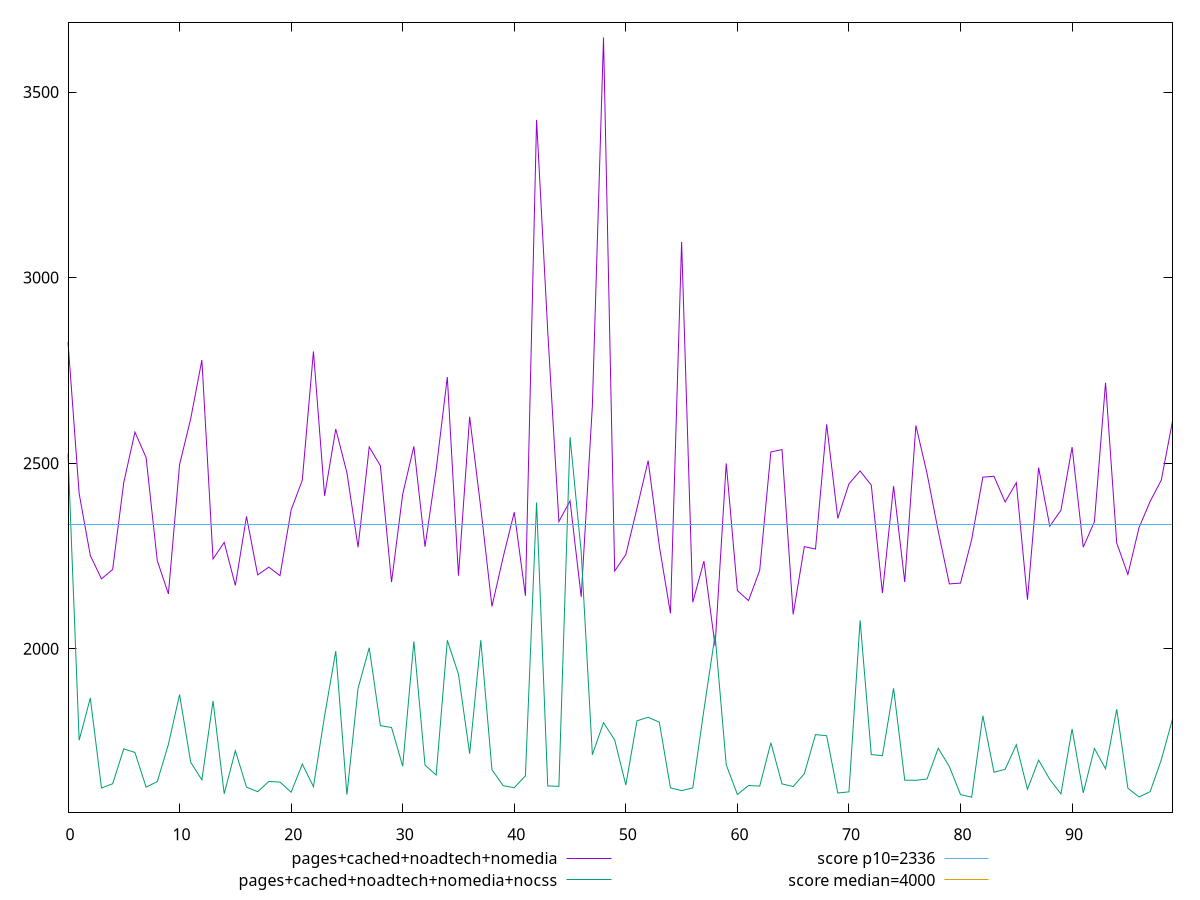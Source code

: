reset

$pagesCachedNoadtechNomedia <<EOF
0 2826.6150000000002
1 2418.1195000000007
2 2251.2920000000004
3 2188.438
4 2213.65
5 2448.2635
6 2583.8464999999997
7 2515.2825000000003
8 2237.7075000000004
9 2148.0405
10 2496.093
11 2620.0739999999996
12 2777.8610000000003
13 2241.975
14 2286.7380000000003
15 2170.69
16 2356.426
17 2199.0969999999998
18 2220.151
19 2196.9786999999997
20 2374.0025
21 2454.1169999999993
22 2801.091
23 2412.0109999999995
24 2592.2054999999996
25 2474.4505
26 2273.8475000000003
27 2543.7560000000003
28 2493.174
29 2179.7430000000004
30 2416.732
31 2545.4015
32 2274.973
33 2482.8214999999996
34 2732.126
35 2197.216
36 2625.2865
37 2379.5685000000003
38 2114.2505
39 2246.2540000000004
40 2367.9964999999993
41 2142.7439999999997
42 3424.874999999999
43 2856.1765000000005
44 2342.7805
45 2398.4775
46 2139.9115
47 2654.619499999999
48 3646.87
49 2209.3945
50 2254.0380000000005
51 2378.6855000000005
52 2506.98
53 2277.3014999999996
54 2095.5429999999997
55 3096.3
56 2125.32
57 2236.2691
58 2008.3200000000002
59 2499.4584999999997
60 2156.703
61 2129.962
62 2211.5160000000005
63 2530.402000000001
64 2536.7035000000005
65 2092.7214999999997
66 2275.294
67 2268.7709999999997
68 2604.7525000000005
69 2351.4359999999997
70 2444.5305
71 2479.2394999999997
72 2440.9815
73 2150.1965
74 2438.3705
75 2179.913
76 2601.5649999999996
77 2472.157
78 2317.0995000000003
79 2174.8695000000002
80 2177.0584999999996
81 2294.797
82 2462.445
83 2464.7025000000003
84 2395.4605
85 2447.6255
86 2132.3765
87 2488.1400000000003
88 2330.3485
89 2373.3325
90 2543.375
91 2273.875
92 2342.2125
93 2716.8945
94 2285.1389999999997
95 2200.2605000000003
96 2326.551
97 2397.2345
98 2454.8745
99 2613.1219999999994
EOF

$pagesCachedNoadtechNomediaNocss <<EOF
0 2526.7255000000005
1 1753.5955
2 1867.5175
3 1625.1264999999999
4 1636.4340000000002
5 1730.6605
6 1720.6820000000002
7 1627.4720000000002
8 1642.0634999999997
9 1742.6174999999998
10 1876.717
11 1694.325
12 1646.8899999999999
13 1859.771
14 1609.4845
15 1725.4149999999995
16 1627.3325
17 1615.0149999999999
18 1642.6809999999998
19 1640.986
20 1613.6195000000002
21 1689.4954999999998
22 1628.6395000000002
23 1819.5285
24 1993.7174999999997
25 1606.953
26 1893.602
27 2002.938
28 1792.9599999999998
29 1788.1235000000001
30 1683.6454999999999
31 2020.0240000000001
32 1686.7979999999998
33 1659.9624999999999
34 2022.9540000000002
35 1931.4494999999997
36 1717.6085
37 2023.255
38 1674.4179999999997
39 1631.4375
40 1625.8445000000002
41 1657.8915
42 2394.2110000000002
43 1630.5959999999998
44 1629.4279999999999
45 2570.3999999999996
46 2260.9035
47 1714.7079999999999
48 1801.1109999999999
49 1754.387
50 1633.0715
51 1806.1435
52 1815.576
53 1802.352
54 1625.4210000000003
55 1617.9945
56 1625.1764999999996
57 1835.547
58 2037.4834999999998
59 1687.4654999999998
60 1607.5315
61 1631.7205
62 1630.2165
63 1746.8690000000001
64 1636.159
65 1629.0265000000004
66 1663.4630000000002
67 1768.8905000000002
68 1765.8890000000001
69 1611.5495
70 1614.6765
71 2076.5640000000003
72 1715.0670000000005
73 1712.119
74 1893.6599999999999
75 1646.0315
76 1645.8575
77 1649.4444999999998
78 1732.0700000000002
79 1682.6619999999998
80 1607.2624999999998
81 1600.4009999999998
82 1819.7755000000002
83 1667.4769999999999
84 1675.455
85 1741.6574999999998
86 1621.5680000000002
87 1700.0897
88 1648.136
89 1609.2645
90 1784.0894999999998
91 1611.8075000000001
92 1731.645
93 1676.879
94 1837.2604999999996
95 1624.6545
96 1600.8645
97 1615.2649999999999
98 1701.4615
99 1811.1454999999996
EOF

set key outside below
set xrange [0:99]
set yrange [1559.4716199999998:3687.79938]
set trange [1559.4716199999998:3687.79938]
set terminal svg size 640, 520 enhanced background rgb 'white'
set output "report_00015_2021-02-09T16-11-33.973Z/first-contentful-paint/comparison/line/3_vs_4.svg"

plot $pagesCachedNoadtechNomedia title "pages+cached+noadtech+nomedia" with line, \
     $pagesCachedNoadtechNomediaNocss title "pages+cached+noadtech+nomedia+nocss" with line, \
     2336 title "score p10=2336", \
     4000 title "score median=4000"

reset

